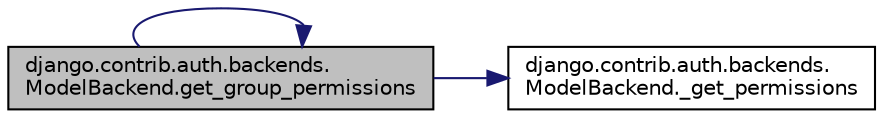 digraph "django.contrib.auth.backends.ModelBackend.get_group_permissions"
{
 // LATEX_PDF_SIZE
  edge [fontname="Helvetica",fontsize="10",labelfontname="Helvetica",labelfontsize="10"];
  node [fontname="Helvetica",fontsize="10",shape=record];
  rankdir="LR";
  Node1 [label="django.contrib.auth.backends.\lModelBackend.get_group_permissions",height=0.2,width=0.4,color="black", fillcolor="grey75", style="filled", fontcolor="black",tooltip=" "];
  Node1 -> Node2 [color="midnightblue",fontsize="10",style="solid",fontname="Helvetica"];
  Node2 [label="django.contrib.auth.backends.\lModelBackend._get_permissions",height=0.2,width=0.4,color="black", fillcolor="white", style="filled",URL="$d4/d40/classdjango_1_1contrib_1_1auth_1_1backends_1_1_model_backend.html#a14368fcc8cf4058658b276339d381607",tooltip=" "];
  Node1 -> Node1 [color="midnightblue",fontsize="10",style="solid",fontname="Helvetica"];
}
